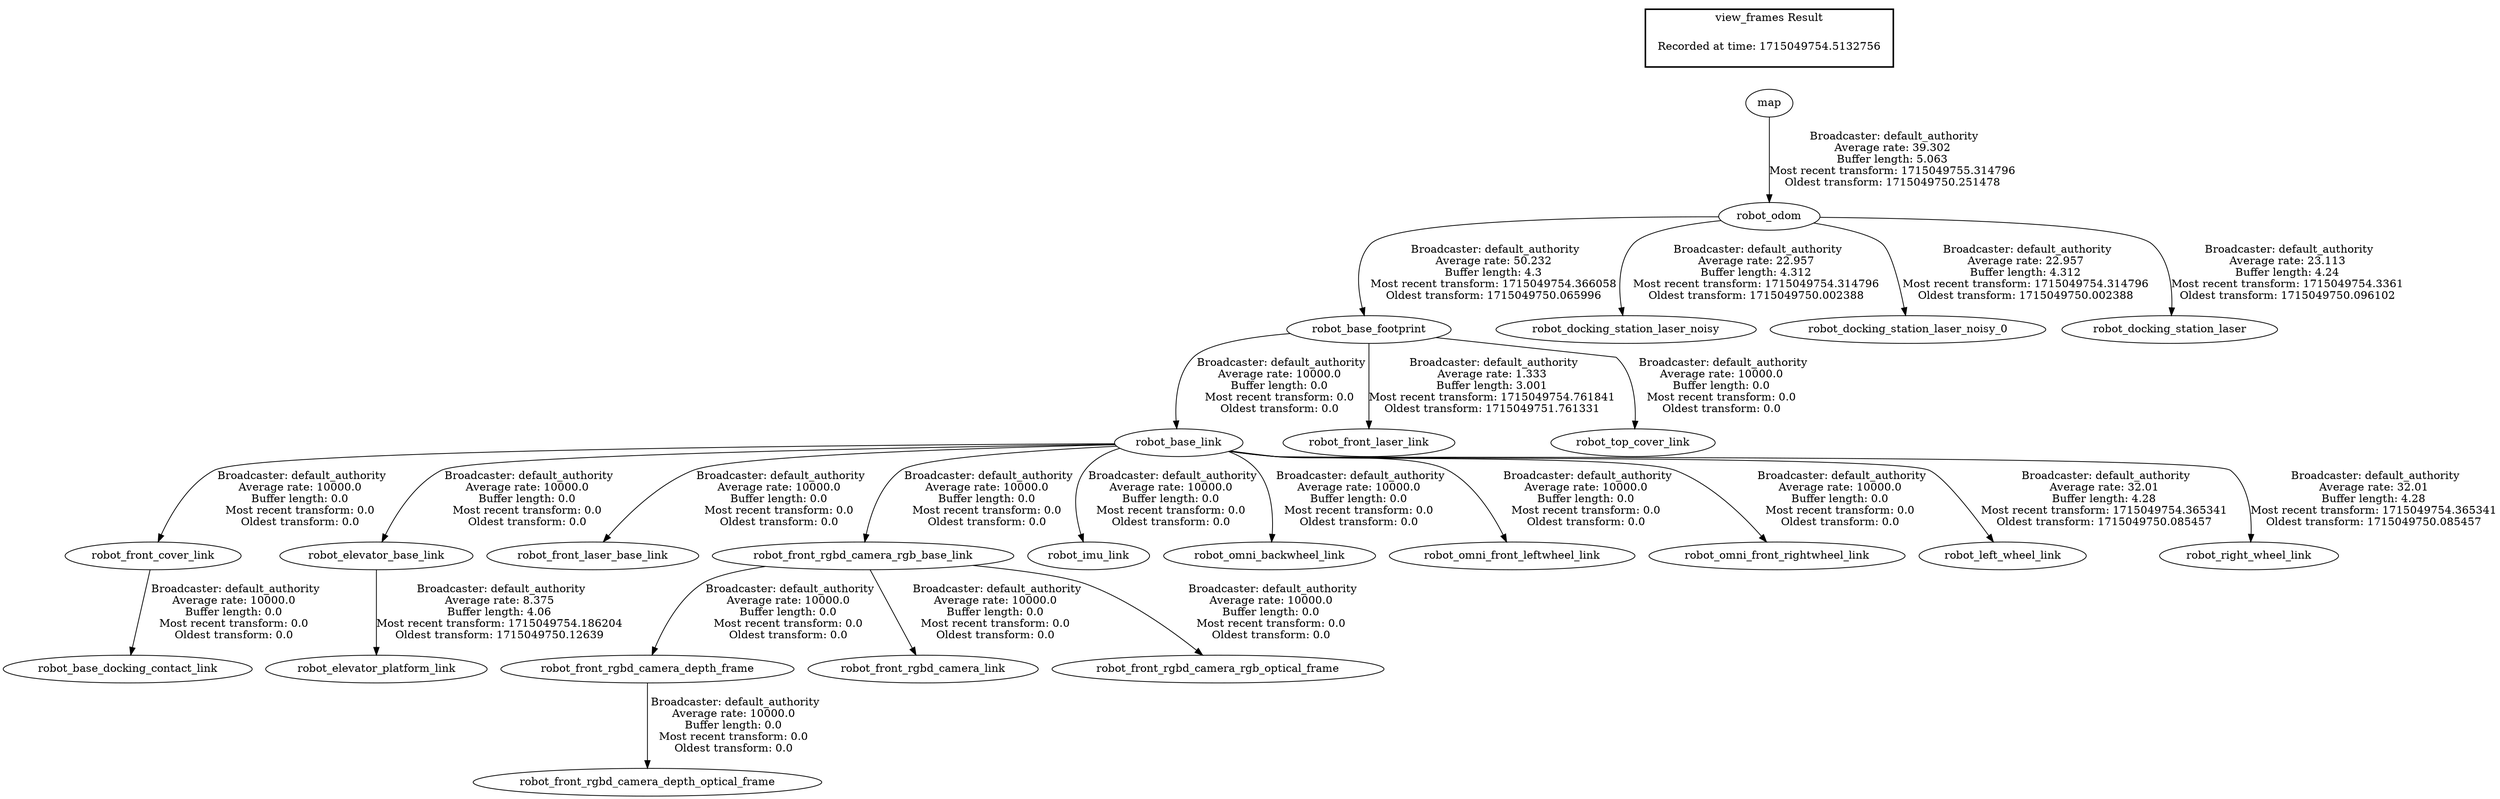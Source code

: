 digraph G {
"map" -> "robot_odom"[label=" Broadcaster: default_authority\nAverage rate: 39.302\nBuffer length: 5.063\nMost recent transform: 1715049755.314796\nOldest transform: 1715049750.251478\n"];
"robot_front_cover_link" -> "robot_base_docking_contact_link"[label=" Broadcaster: default_authority\nAverage rate: 10000.0\nBuffer length: 0.0\nMost recent transform: 0.0\nOldest transform: 0.0\n"];
"robot_base_link" -> "robot_front_cover_link"[label=" Broadcaster: default_authority\nAverage rate: 10000.0\nBuffer length: 0.0\nMost recent transform: 0.0\nOldest transform: 0.0\n"];
"robot_base_footprint" -> "robot_base_link"[label=" Broadcaster: default_authority\nAverage rate: 10000.0\nBuffer length: 0.0\nMost recent transform: 0.0\nOldest transform: 0.0\n"];
"robot_odom" -> "robot_base_footprint"[label=" Broadcaster: default_authority\nAverage rate: 50.232\nBuffer length: 4.3\nMost recent transform: 1715049754.366058\nOldest transform: 1715049750.065996\n"];
"robot_base_link" -> "robot_elevator_base_link"[label=" Broadcaster: default_authority\nAverage rate: 10000.0\nBuffer length: 0.0\nMost recent transform: 0.0\nOldest transform: 0.0\n"];
"robot_base_link" -> "robot_front_laser_base_link"[label=" Broadcaster: default_authority\nAverage rate: 10000.0\nBuffer length: 0.0\nMost recent transform: 0.0\nOldest transform: 0.0\n"];
"robot_base_footprint" -> "robot_front_laser_link"[label=" Broadcaster: default_authority\nAverage rate: 1.333\nBuffer length: 3.001\nMost recent transform: 1715049754.761841\nOldest transform: 1715049751.761331\n"];
"robot_front_rgbd_camera_rgb_base_link" -> "robot_front_rgbd_camera_depth_frame"[label=" Broadcaster: default_authority\nAverage rate: 10000.0\nBuffer length: 0.0\nMost recent transform: 0.0\nOldest transform: 0.0\n"];
"robot_base_link" -> "robot_front_rgbd_camera_rgb_base_link"[label=" Broadcaster: default_authority\nAverage rate: 10000.0\nBuffer length: 0.0\nMost recent transform: 0.0\nOldest transform: 0.0\n"];
"robot_front_rgbd_camera_depth_frame" -> "robot_front_rgbd_camera_depth_optical_frame"[label=" Broadcaster: default_authority\nAverage rate: 10000.0\nBuffer length: 0.0\nMost recent transform: 0.0\nOldest transform: 0.0\n"];
"robot_front_rgbd_camera_rgb_base_link" -> "robot_front_rgbd_camera_link"[label=" Broadcaster: default_authority\nAverage rate: 10000.0\nBuffer length: 0.0\nMost recent transform: 0.0\nOldest transform: 0.0\n"];
"robot_front_rgbd_camera_rgb_base_link" -> "robot_front_rgbd_camera_rgb_optical_frame"[label=" Broadcaster: default_authority\nAverage rate: 10000.0\nBuffer length: 0.0\nMost recent transform: 0.0\nOldest transform: 0.0\n"];
"robot_base_link" -> "robot_imu_link"[label=" Broadcaster: default_authority\nAverage rate: 10000.0\nBuffer length: 0.0\nMost recent transform: 0.0\nOldest transform: 0.0\n"];
"robot_base_link" -> "robot_omni_backwheel_link"[label=" Broadcaster: default_authority\nAverage rate: 10000.0\nBuffer length: 0.0\nMost recent transform: 0.0\nOldest transform: 0.0\n"];
"robot_base_link" -> "robot_omni_front_leftwheel_link"[label=" Broadcaster: default_authority\nAverage rate: 10000.0\nBuffer length: 0.0\nMost recent transform: 0.0\nOldest transform: 0.0\n"];
"robot_base_link" -> "robot_omni_front_rightwheel_link"[label=" Broadcaster: default_authority\nAverage rate: 10000.0\nBuffer length: 0.0\nMost recent transform: 0.0\nOldest transform: 0.0\n"];
"robot_base_footprint" -> "robot_top_cover_link"[label=" Broadcaster: default_authority\nAverage rate: 10000.0\nBuffer length: 0.0\nMost recent transform: 0.0\nOldest transform: 0.0\n"];
"robot_odom" -> "robot_docking_station_laser_noisy"[label=" Broadcaster: default_authority\nAverage rate: 22.957\nBuffer length: 4.312\nMost recent transform: 1715049754.314796\nOldest transform: 1715049750.002388\n"];
"robot_odom" -> "robot_docking_station_laser_noisy_0"[label=" Broadcaster: default_authority\nAverage rate: 22.957\nBuffer length: 4.312\nMost recent transform: 1715049754.314796\nOldest transform: 1715049750.002388\n"];
"robot_base_link" -> "robot_left_wheel_link"[label=" Broadcaster: default_authority\nAverage rate: 32.01\nBuffer length: 4.28\nMost recent transform: 1715049754.365341\nOldest transform: 1715049750.085457\n"];
"robot_base_link" -> "robot_right_wheel_link"[label=" Broadcaster: default_authority\nAverage rate: 32.01\nBuffer length: 4.28\nMost recent transform: 1715049754.365341\nOldest transform: 1715049750.085457\n"];
"robot_odom" -> "robot_docking_station_laser"[label=" Broadcaster: default_authority\nAverage rate: 23.113\nBuffer length: 4.24\nMost recent transform: 1715049754.3361\nOldest transform: 1715049750.096102\n"];
"robot_elevator_base_link" -> "robot_elevator_platform_link"[label=" Broadcaster: default_authority\nAverage rate: 8.375\nBuffer length: 4.06\nMost recent transform: 1715049754.186204\nOldest transform: 1715049750.12639\n"];
edge [style=invis];
 subgraph cluster_legend { style=bold; color=black; label ="view_frames Result";
"Recorded at time: 1715049754.5132756"[ shape=plaintext ] ;
}->"map";
}